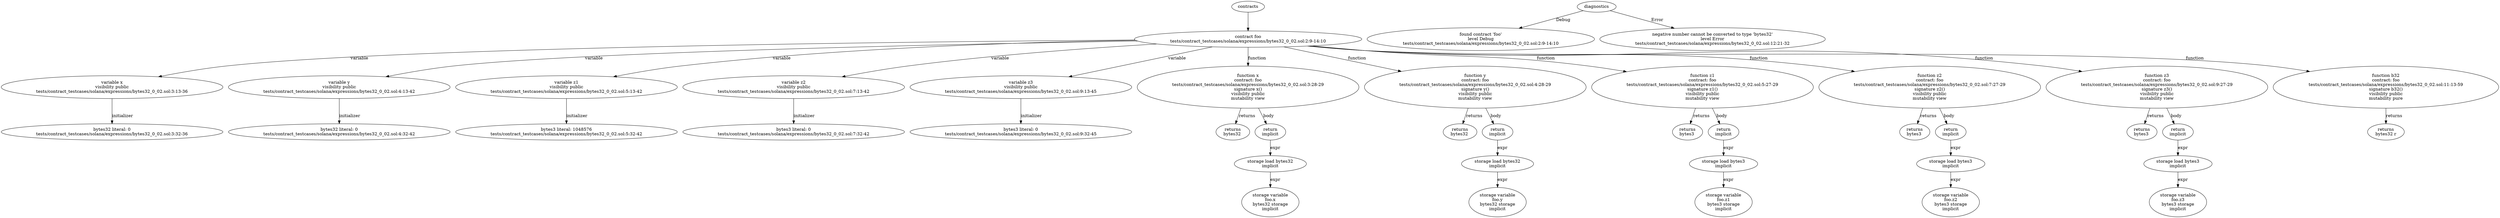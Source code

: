 strict digraph "tests/contract_testcases/solana/expressions/bytes32_0_02.sol" {
	contract [label="contract foo\ntests/contract_testcases/solana/expressions/bytes32_0_02.sol:2:9-14:10"]
	var [label="variable x\nvisibility public\ntests/contract_testcases/solana/expressions/bytes32_0_02.sol:3:13-36"]
	number_literal [label="bytes32 literal: 0\ntests/contract_testcases/solana/expressions/bytes32_0_02.sol:3:32-36"]
	var_5 [label="variable y\nvisibility public\ntests/contract_testcases/solana/expressions/bytes32_0_02.sol:4:13-42"]
	number_literal_6 [label="bytes32 literal: 0\ntests/contract_testcases/solana/expressions/bytes32_0_02.sol:4:32-42"]
	var_7 [label="variable z1\nvisibility public\ntests/contract_testcases/solana/expressions/bytes32_0_02.sol:5:13-42"]
	number_literal_8 [label="bytes3 literal: 1048576\ntests/contract_testcases/solana/expressions/bytes32_0_02.sol:5:32-42"]
	var_9 [label="variable z2\nvisibility public\ntests/contract_testcases/solana/expressions/bytes32_0_02.sol:7:13-42"]
	number_literal_10 [label="bytes3 literal: 0\ntests/contract_testcases/solana/expressions/bytes32_0_02.sol:7:32-42"]
	var_11 [label="variable z3\nvisibility public\ntests/contract_testcases/solana/expressions/bytes32_0_02.sol:9:13-45"]
	number_literal_12 [label="bytes3 literal: 0\ntests/contract_testcases/solana/expressions/bytes32_0_02.sol:9:32-45"]
	x [label="function x\ncontract: foo\ntests/contract_testcases/solana/expressions/bytes32_0_02.sol:3:28-29\nsignature x()\nvisibility public\nmutability view"]
	returns [label="returns\nbytes32 "]
	return [label="return\nimplicit"]
	storage_load [label="storage load bytes32\nimplicit"]
	storage_var [label="storage variable\nfoo.x\nbytes32 storage\nimplicit"]
	y [label="function y\ncontract: foo\ntests/contract_testcases/solana/expressions/bytes32_0_02.sol:4:28-29\nsignature y()\nvisibility public\nmutability view"]
	returns_19 [label="returns\nbytes32 "]
	return_20 [label="return\nimplicit"]
	storage_load_21 [label="storage load bytes32\nimplicit"]
	storage_var_22 [label="storage variable\nfoo.y\nbytes32 storage\nimplicit"]
	z1 [label="function z1\ncontract: foo\ntests/contract_testcases/solana/expressions/bytes32_0_02.sol:5:27-29\nsignature z1()\nvisibility public\nmutability view"]
	returns_24 [label="returns\nbytes3 "]
	return_25 [label="return\nimplicit"]
	storage_load_26 [label="storage load bytes3\nimplicit"]
	storage_var_27 [label="storage variable\nfoo.z1\nbytes3 storage\nimplicit"]
	z2 [label="function z2\ncontract: foo\ntests/contract_testcases/solana/expressions/bytes32_0_02.sol:7:27-29\nsignature z2()\nvisibility public\nmutability view"]
	returns_29 [label="returns\nbytes3 "]
	return_30 [label="return\nimplicit"]
	storage_load_31 [label="storage load bytes3\nimplicit"]
	storage_var_32 [label="storage variable\nfoo.z2\nbytes3 storage\nimplicit"]
	z3 [label="function z3\ncontract: foo\ntests/contract_testcases/solana/expressions/bytes32_0_02.sol:9:27-29\nsignature z3()\nvisibility public\nmutability view"]
	returns_34 [label="returns\nbytes3 "]
	return_35 [label="return\nimplicit"]
	storage_load_36 [label="storage load bytes3\nimplicit"]
	storage_var_37 [label="storage variable\nfoo.z3\nbytes3 storage\nimplicit"]
	b32 [label="function b32\ncontract: foo\ntests/contract_testcases/solana/expressions/bytes32_0_02.sol:11:13-59\nsignature b32()\nvisibility public\nmutability pure"]
	returns_39 [label="returns\nbytes32 r"]
	diagnostic [label="found contract 'foo'\nlevel Debug\ntests/contract_testcases/solana/expressions/bytes32_0_02.sol:2:9-14:10"]
	diagnostic_42 [label="negative number cannot be converted to type 'bytes32'\nlevel Error\ntests/contract_testcases/solana/expressions/bytes32_0_02.sol:12:21-32"]
	contracts -> contract
	contract -> var [label="variable"]
	var -> number_literal [label="initializer"]
	contract -> var_5 [label="variable"]
	var_5 -> number_literal_6 [label="initializer"]
	contract -> var_7 [label="variable"]
	var_7 -> number_literal_8 [label="initializer"]
	contract -> var_9 [label="variable"]
	var_9 -> number_literal_10 [label="initializer"]
	contract -> var_11 [label="variable"]
	var_11 -> number_literal_12 [label="initializer"]
	contract -> x [label="function"]
	x -> returns [label="returns"]
	x -> return [label="body"]
	return -> storage_load [label="expr"]
	storage_load -> storage_var [label="expr"]
	contract -> y [label="function"]
	y -> returns_19 [label="returns"]
	y -> return_20 [label="body"]
	return_20 -> storage_load_21 [label="expr"]
	storage_load_21 -> storage_var_22 [label="expr"]
	contract -> z1 [label="function"]
	z1 -> returns_24 [label="returns"]
	z1 -> return_25 [label="body"]
	return_25 -> storage_load_26 [label="expr"]
	storage_load_26 -> storage_var_27 [label="expr"]
	contract -> z2 [label="function"]
	z2 -> returns_29 [label="returns"]
	z2 -> return_30 [label="body"]
	return_30 -> storage_load_31 [label="expr"]
	storage_load_31 -> storage_var_32 [label="expr"]
	contract -> z3 [label="function"]
	z3 -> returns_34 [label="returns"]
	z3 -> return_35 [label="body"]
	return_35 -> storage_load_36 [label="expr"]
	storage_load_36 -> storage_var_37 [label="expr"]
	contract -> b32 [label="function"]
	b32 -> returns_39 [label="returns"]
	diagnostics -> diagnostic [label="Debug"]
	diagnostics -> diagnostic_42 [label="Error"]
}

